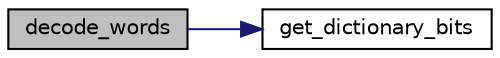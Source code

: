 digraph "decode_words"
{
 // LATEX_PDF_SIZE
  edge [fontname="Helvetica",fontsize="10",labelfontname="Helvetica",labelfontsize="10"];
  node [fontname="Helvetica",fontsize="10",shape=record];
  rankdir="LR";
  Node1 [label="decode_words",height=0.2,width=0.4,color="black", fillcolor="grey75", style="filled", fontcolor="black",tooltip="Turns a secret binary number into a seed phrase, using a given word list for the decoding."];
  Node1 -> Node2 [color="midnightblue",fontsize="10",style="solid",fontname="Helvetica"];
  Node2 [label="get_dictionary_bits",height=0.2,width=0.4,color="black", fillcolor="white", style="filled",URL="$namespaceword__coding.html#a61ad28767efb3623c54625c9e00276f7",tooltip="Gets the number of bits a given wordlist dictionary represents."];
}
